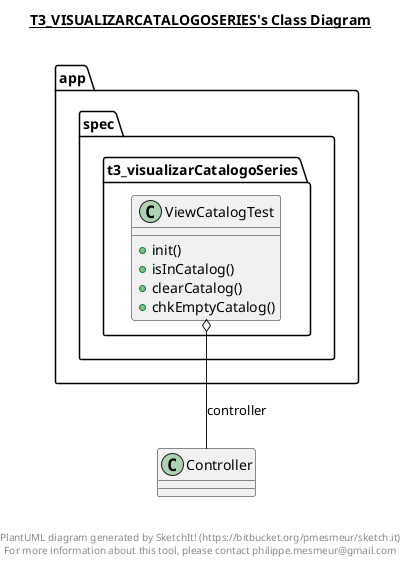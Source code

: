 @startuml

title __T3_VISUALIZARCATALOGOSERIES's Class Diagram__\n

  package app.spec.t3_visualizarCatalogoSeries {
    class ViewCatalogTest {
        + init()
        + isInCatalog()
        + clearCatalog()
        + chkEmptyCatalog()
    }
  }
  

  ViewCatalogTest o-- Controller : controller


right footer


PlantUML diagram generated by SketchIt! (https://bitbucket.org/pmesmeur/sketch.it)
For more information about this tool, please contact philippe.mesmeur@gmail.com
endfooter

@enduml
